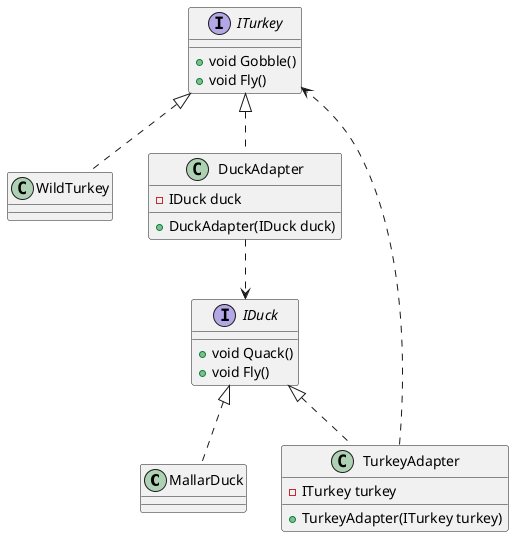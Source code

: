 @startuml

MallarDuck .up.|> IDuck
WildTurkey .up.|> ITurkey

TurkeyAdapter .up.|> IDuck
DuckAdapter .up.|> ITurkey

TurkeyAdapter ..> ITurkey
DuckAdapter ..> IDuck

interface IDuck {
    + void Quack()
    + void Fly()
}

interface ITurkey {
    + void Gobble()
    + void Fly()
}

class MallarDuck {
}

class WildTurkey {
}

class TurkeyAdapter {
    - ITurkey turkey
    + TurkeyAdapter(ITurkey turkey)
}

class DuckAdapter {
    - IDuck duck
    + DuckAdapter(IDuck duck)
}

@enduml
